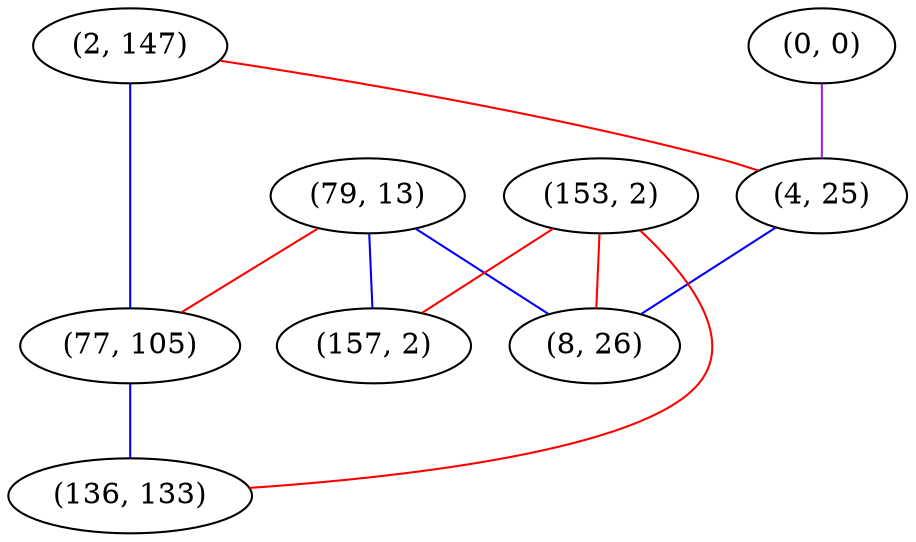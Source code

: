 graph "" {
"(79, 13)";
"(2, 147)";
"(0, 0)";
"(4, 25)";
"(77, 105)";
"(153, 2)";
"(157, 2)";
"(136, 133)";
"(8, 26)";
"(79, 13)" -- "(77, 105)"  [color=red, key=0, weight=1];
"(79, 13)" -- "(157, 2)"  [color=blue, key=0, weight=3];
"(79, 13)" -- "(8, 26)"  [color=blue, key=0, weight=3];
"(2, 147)" -- "(77, 105)"  [color=blue, key=0, weight=3];
"(2, 147)" -- "(4, 25)"  [color=red, key=0, weight=1];
"(0, 0)" -- "(4, 25)"  [color=purple, key=0, weight=4];
"(4, 25)" -- "(8, 26)"  [color=blue, key=0, weight=3];
"(77, 105)" -- "(136, 133)"  [color=blue, key=0, weight=3];
"(153, 2)" -- "(157, 2)"  [color=red, key=0, weight=1];
"(153, 2)" -- "(136, 133)"  [color=red, key=0, weight=1];
"(153, 2)" -- "(8, 26)"  [color=red, key=0, weight=1];
}
